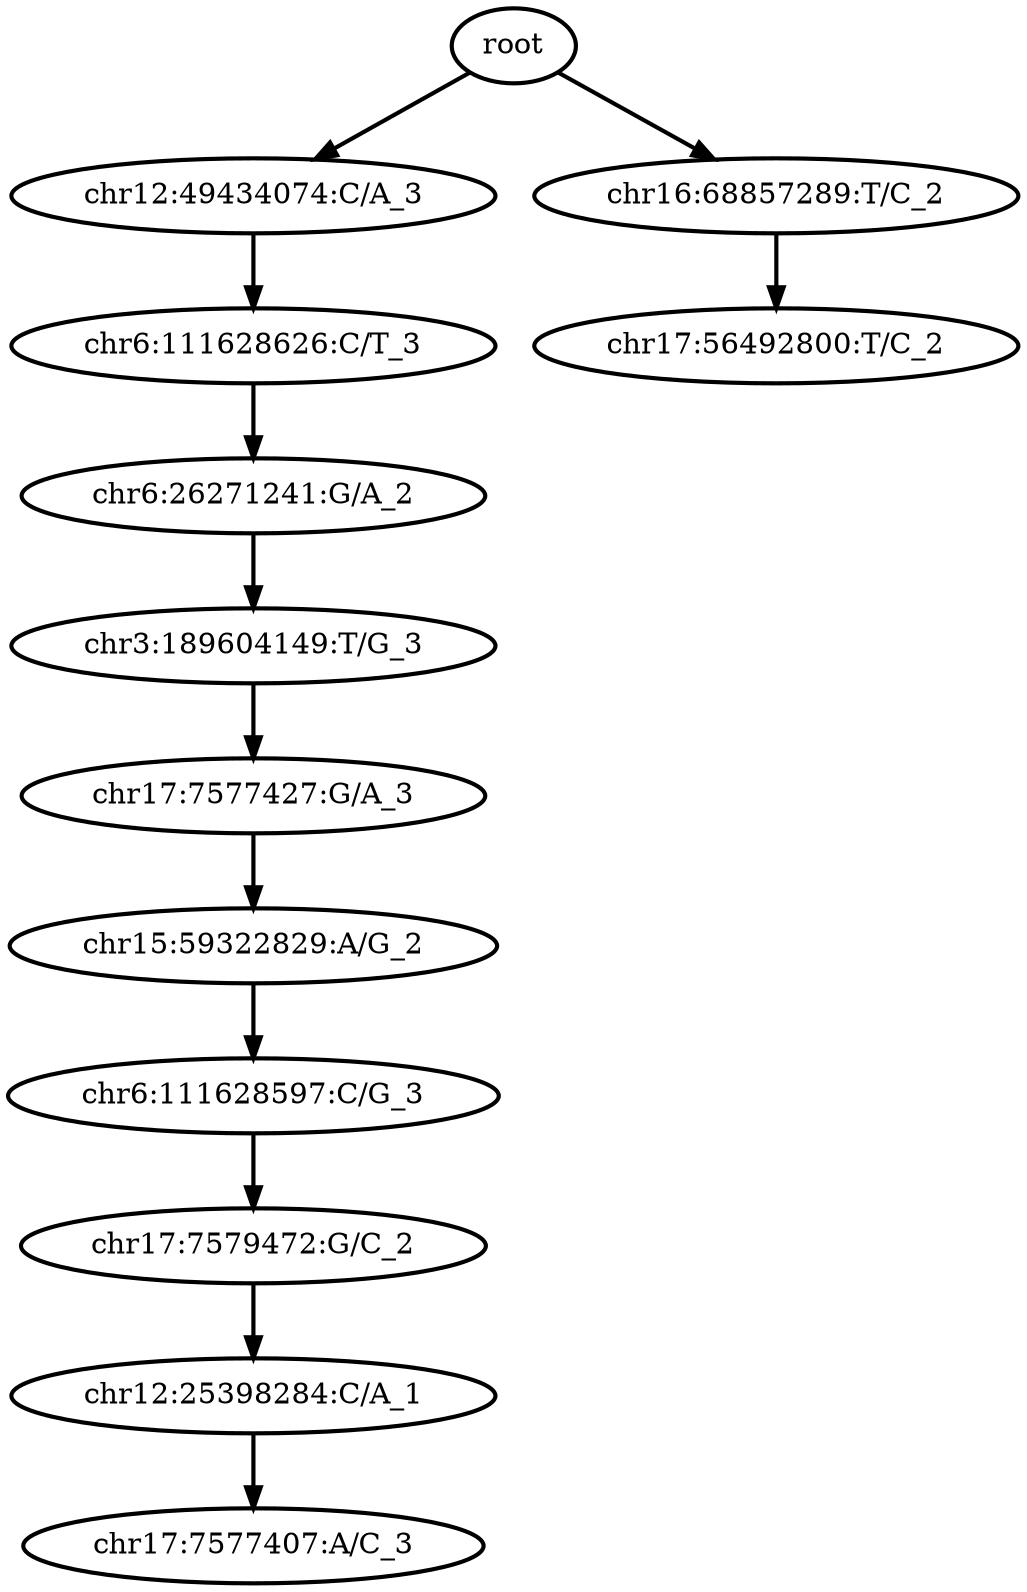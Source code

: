 digraph N {
	overlap="false"
	rankdir="TB"
	0 [label="root", style="bold"];
	1 [label="chr12:49434074:C/A_3", style="bold"];
	2 [label="chr6:111628626:C/T_3", style="bold"];
	3 [label="chr6:26271241:G/A_2", style="bold"];
	4 [label="chr3:189604149:T/G_3", style="bold"];
	5 [label="chr17:7577427:G/A_3", style="bold"];
	6 [label="chr15:59322829:A/G_2", style="bold"];
	7 [label="chr6:111628597:C/G_3", style="bold"];
	8 [label="chr17:7579472:G/C_2", style="bold"];
	9 [label="chr12:25398284:C/A_1", style="bold"];
	10 [label="chr17:7577407:A/C_3", style="bold"];
	11 [label="chr16:68857289:T/C_2", style="bold"];
	12 [label="chr17:56492800:T/C_2", style="bold"];
	0 -> 1 [style="bold"];
	0 -> 11 [style="bold"];
	1 -> 2 [style="bold"];
	2 -> 3 [style="bold"];
	3 -> 4 [style="bold"];
	4 -> 5 [style="bold"];
	5 -> 6 [style="bold"];
	6 -> 7 [style="bold"];
	7 -> 8 [style="bold"];
	8 -> 9 [style="bold"];
	9 -> 10 [style="bold"];
	11 -> 12 [style="bold"];
}